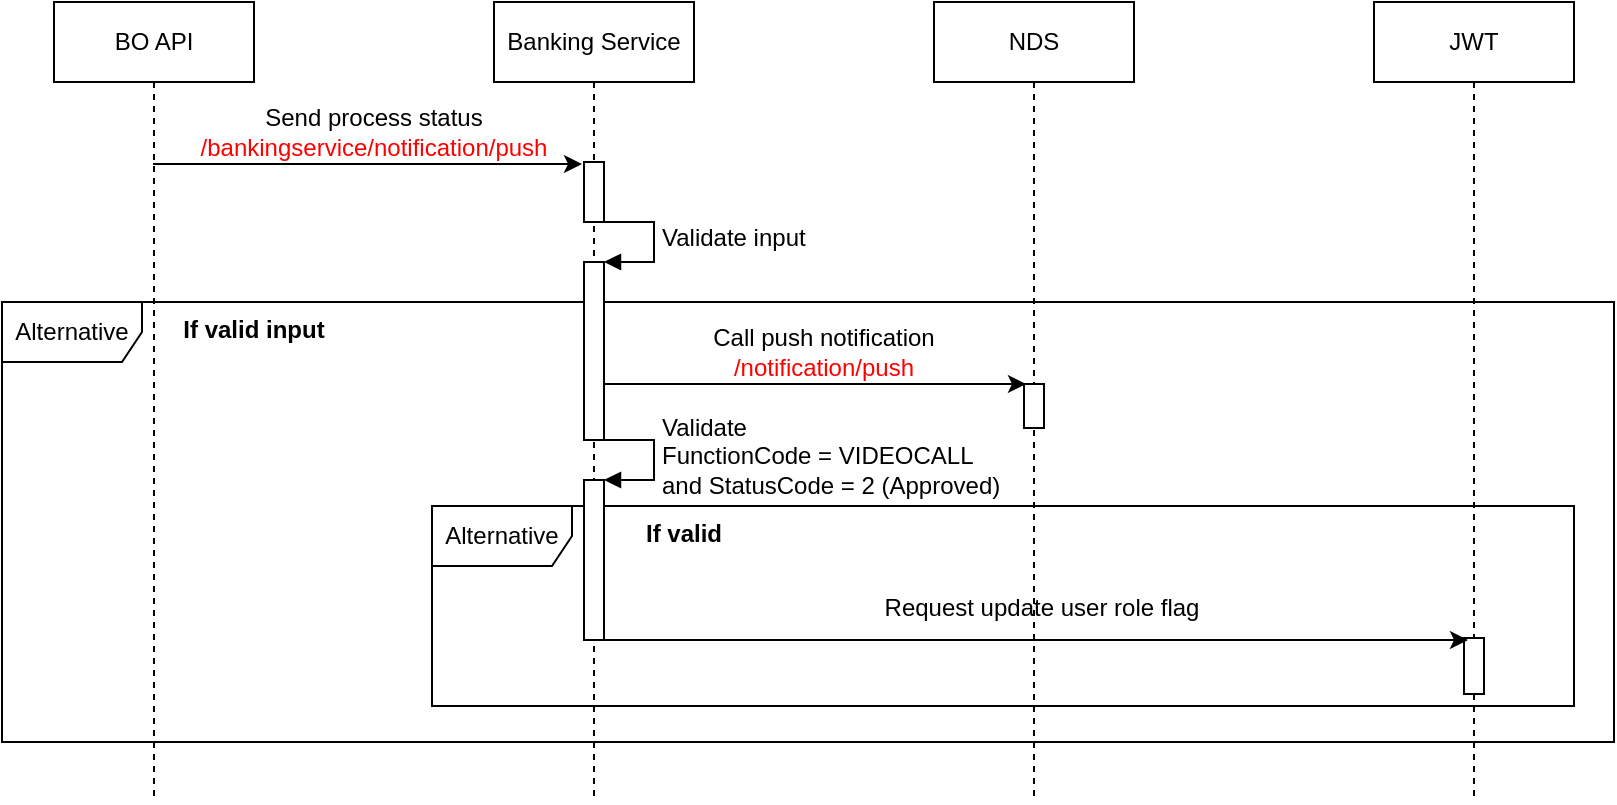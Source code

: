 <mxfile>
    <diagram id="uI5NPvJtjTxNpGihSweA" name="MBA - Push Notification">
        <mxGraphModel dx="978" dy="927" grid="1" gridSize="10" guides="1" tooltips="1" connect="1" arrows="1" fold="1" page="1" pageScale="1" pageWidth="850" pageHeight="1100" math="0" shadow="0">
            <root>
                <mxCell id="0"/>
                <mxCell id="1" parent="0"/>
                <mxCell id="P09VOBW6P0nTFMSswUGx-1" value="BO API" style="shape=umlLifeline;perimeter=lifelinePerimeter;whiteSpace=wrap;html=1;container=1;collapsible=0;recursiveResize=0;outlineConnect=0;" vertex="1" parent="1">
                    <mxGeometry x="40" y="120" width="100" height="400" as="geometry"/>
                </mxCell>
                <mxCell id="P09VOBW6P0nTFMSswUGx-2" value="Banking Service" style="shape=umlLifeline;perimeter=lifelinePerimeter;whiteSpace=wrap;html=1;container=1;collapsible=0;recursiveResize=0;outlineConnect=0;" vertex="1" parent="1">
                    <mxGeometry x="260" y="120" width="100" height="400" as="geometry"/>
                </mxCell>
                <mxCell id="P09VOBW6P0nTFMSswUGx-3" value="NDS" style="shape=umlLifeline;perimeter=lifelinePerimeter;whiteSpace=wrap;html=1;container=1;collapsible=0;recursiveResize=0;outlineConnect=0;" vertex="1" parent="1">
                    <mxGeometry x="480" y="120" width="100" height="400" as="geometry"/>
                </mxCell>
                <mxCell id="P09VOBW6P0nTFMSswUGx-4" value="JWT" style="shape=umlLifeline;perimeter=lifelinePerimeter;whiteSpace=wrap;html=1;container=1;collapsible=0;recursiveResize=0;outlineConnect=0;" vertex="1" parent="1">
                    <mxGeometry x="700" y="120" width="100" height="400" as="geometry"/>
                </mxCell>
                <mxCell id="0kBHqkP7XelM90-Eh-Vx-1" value="&lt;span style=&quot;color: rgb(0 , 0 , 0)&quot;&gt;Alternative&lt;/span&gt;" style="shape=umlFrame;whiteSpace=wrap;html=1;fontColor=#FF0000;width=70;height=30;" vertex="1" parent="1">
                    <mxGeometry x="14" y="270" width="806" height="220" as="geometry"/>
                </mxCell>
                <mxCell id="Ma_B6xsUKUhHRax3iyhG-1" value="&lt;span style=&quot;color: rgb(0 , 0 , 0)&quot;&gt;Alternative&lt;/span&gt;" style="shape=umlFrame;whiteSpace=wrap;html=1;fontColor=#FF0000;width=70;height=30;" vertex="1" parent="1">
                    <mxGeometry x="229" y="372" width="571" height="100" as="geometry"/>
                </mxCell>
                <mxCell id="nX9g4hbbc7wx1OCX0wos-1" value="" style="html=1;points=[];perimeter=orthogonalPerimeter;" vertex="1" parent="1">
                    <mxGeometry x="305" y="200" width="10" height="30" as="geometry"/>
                </mxCell>
                <mxCell id="nX9g4hbbc7wx1OCX0wos-2" value="" style="html=1;points=[];perimeter=orthogonalPerimeter;fontColor=#FF0000;" vertex="1" parent="1">
                    <mxGeometry x="305" y="250" width="10" height="89" as="geometry"/>
                </mxCell>
                <mxCell id="nX9g4hbbc7wx1OCX0wos-3" value="&lt;font style=&quot;font-size: 12px&quot; color=&quot;#000000&quot;&gt;Validate input&lt;/font&gt;" style="edgeStyle=orthogonalEdgeStyle;html=1;align=left;spacingLeft=2;endArrow=block;rounded=0;entryX=1;entryY=0;fontColor=#FF0000;" edge="1" parent="1" target="nX9g4hbbc7wx1OCX0wos-2">
                    <mxGeometry relative="1" as="geometry">
                        <mxPoint x="310" y="230" as="sourcePoint"/>
                        <Array as="points">
                            <mxPoint x="340" y="230"/>
                        </Array>
                    </mxGeometry>
                </mxCell>
                <mxCell id="nX9g4hbbc7wx1OCX0wos-4" value="" style="html=1;points=[];perimeter=orthogonalPerimeter;fontColor=#FF0000;" vertex="1" parent="1">
                    <mxGeometry x="305" y="359" width="10" height="80" as="geometry"/>
                </mxCell>
                <mxCell id="nX9g4hbbc7wx1OCX0wos-5" value="&lt;font style=&quot;font-size: 12px&quot; color=&quot;#000000&quot;&gt;Validate &lt;br&gt;FunctionCode = VIDEOCALL&lt;br&gt;and StatusCode = 2 (Approved)&lt;/font&gt;" style="edgeStyle=orthogonalEdgeStyle;html=1;align=left;spacingLeft=2;endArrow=block;rounded=0;entryX=1;entryY=0;fontColor=#FF0000;" edge="1" parent="1" target="nX9g4hbbc7wx1OCX0wos-4">
                    <mxGeometry relative="1" as="geometry">
                        <mxPoint x="310" y="339" as="sourcePoint"/>
                        <Array as="points">
                            <mxPoint x="340" y="339"/>
                        </Array>
                    </mxGeometry>
                </mxCell>
                <mxCell id="nX9g4hbbc7wx1OCX0wos-6" value="" style="html=1;points=[];perimeter=orthogonalPerimeter;" vertex="1" parent="1">
                    <mxGeometry x="525" y="311" width="10" height="22" as="geometry"/>
                </mxCell>
                <mxCell id="nX9g4hbbc7wx1OCX0wos-7" value="" style="html=1;points=[];perimeter=orthogonalPerimeter;" vertex="1" parent="1">
                    <mxGeometry x="745" y="438" width="10" height="28" as="geometry"/>
                </mxCell>
                <mxCell id="nX9g4hbbc7wx1OCX0wos-8" value="Send process status&lt;br&gt;&lt;font color=&quot;#ff0000&quot;&gt;/bankingservice/notification/push&lt;/font&gt;" style="text;html=1;strokeColor=none;fillColor=none;align=center;verticalAlign=middle;whiteSpace=wrap;rounded=0;" vertex="1" parent="1">
                    <mxGeometry x="110" y="170" width="180" height="30" as="geometry"/>
                </mxCell>
                <mxCell id="nX9g4hbbc7wx1OCX0wos-9" style="edgeStyle=none;html=1;entryX=-0.1;entryY=0.06;entryDx=0;entryDy=0;entryPerimeter=0;" edge="1" parent="1">
                    <mxGeometry relative="1" as="geometry">
                        <mxPoint x="89.5" y="201" as="sourcePoint"/>
                        <mxPoint x="304" y="201" as="targetPoint"/>
                    </mxGeometry>
                </mxCell>
                <mxCell id="nX9g4hbbc7wx1OCX0wos-10" value="If valid input" style="text;align=center;fontStyle=1;verticalAlign=middle;spacingLeft=3;spacingRight=3;strokeColor=none;rotatable=0;points=[[0,0.5],[1,0.5]];portConstraint=eastwest;dashed=1;fontSize=12;" vertex="1" parent="1">
                    <mxGeometry x="100" y="270" width="80" height="26" as="geometry"/>
                </mxCell>
                <mxCell id="nX9g4hbbc7wx1OCX0wos-11" style="edgeStyle=none;rounded=0;html=1;entryX=0.1;entryY=0.4;entryDx=0;entryDy=0;entryPerimeter=0;fontColor=#FF0000;" edge="1" parent="1">
                    <mxGeometry relative="1" as="geometry">
                        <mxPoint x="315" y="311" as="sourcePoint"/>
                        <mxPoint x="526" y="311" as="targetPoint"/>
                    </mxGeometry>
                </mxCell>
                <mxCell id="nX9g4hbbc7wx1OCX0wos-12" style="edgeStyle=none;rounded=0;html=1;entryX=0.2;entryY=0;entryDx=0;entryDy=0;entryPerimeter=0;fontColor=#FF0000;" edge="1" parent="1">
                    <mxGeometry relative="1" as="geometry">
                        <mxPoint x="315" y="439" as="sourcePoint"/>
                        <mxPoint x="747" y="439" as="targetPoint"/>
                    </mxGeometry>
                </mxCell>
                <mxCell id="nX9g4hbbc7wx1OCX0wos-13" value="Call push notification&lt;br&gt;&lt;font color=&quot;#ff0000&quot;&gt;/notification/push&lt;/font&gt;" style="text;html=1;strokeColor=none;fillColor=none;align=center;verticalAlign=middle;whiteSpace=wrap;rounded=0;" vertex="1" parent="1">
                    <mxGeometry x="335" y="280" width="180" height="30" as="geometry"/>
                </mxCell>
                <mxCell id="nX9g4hbbc7wx1OCX0wos-14" value="Request update user role flag" style="text;html=1;strokeColor=none;fillColor=none;align=center;verticalAlign=middle;whiteSpace=wrap;rounded=0;" vertex="1" parent="1">
                    <mxGeometry x="444" y="408" width="180" height="30" as="geometry"/>
                </mxCell>
                <mxCell id="nX9g4hbbc7wx1OCX0wos-15" value="If valid" style="text;align=center;fontStyle=1;verticalAlign=middle;spacingLeft=3;spacingRight=3;strokeColor=none;rotatable=0;points=[[0,0.5],[1,0.5]];portConstraint=eastwest;dashed=1;fontSize=12;" vertex="1" parent="1">
                    <mxGeometry x="315" y="372" width="80" height="26" as="geometry"/>
                </mxCell>
            </root>
        </mxGraphModel>
    </diagram>
    <diagram id="XuHTRAJAtUea-ol802xK" name="NDS - Push Notification">
        <mxGraphModel dx="931" dy="883" grid="1" gridSize="10" guides="1" tooltips="1" connect="1" arrows="1" fold="1" page="1" pageScale="1" pageWidth="850" pageHeight="1100" math="0" shadow="0">
            <root>
                <mxCell id="IS6I9F4tk-9UiSH83MHr-0"/>
                <mxCell id="IS6I9F4tk-9UiSH83MHr-1" parent="IS6I9F4tk-9UiSH83MHr-0"/>
                <mxCell id="jhGl8ap32Sp0nhXzZMd0-0" value="Banking Service" style="shape=umlLifeline;perimeter=lifelinePerimeter;whiteSpace=wrap;html=1;container=1;collapsible=0;recursiveResize=0;outlineConnect=0;" vertex="1" parent="IS6I9F4tk-9UiSH83MHr-1">
                    <mxGeometry x="40" y="120" width="100" height="400" as="geometry"/>
                </mxCell>
                <mxCell id="jhGl8ap32Sp0nhXzZMd0-1" value="&lt;span&gt;NDS&lt;/span&gt;" style="shape=umlLifeline;perimeter=lifelinePerimeter;whiteSpace=wrap;html=1;container=1;collapsible=0;recursiveResize=0;outlineConnect=0;" vertex="1" parent="IS6I9F4tk-9UiSH83MHr-1">
                    <mxGeometry x="240" y="120" width="100" height="400" as="geometry"/>
                </mxCell>
                <mxCell id="nafSvzyf4d652MBf6Omr-15" value="" style="html=1;points=[];perimeter=orthogonalPerimeter;fontSize=12;fontColor=#FF0000;" vertex="1" parent="jhGl8ap32Sp0nhXzZMd0-1">
                    <mxGeometry x="45" y="79" width="10" height="22" as="geometry"/>
                </mxCell>
                <mxCell id="jhGl8ap32Sp0nhXzZMd0-3" value="PNS" style="shape=umlLifeline;perimeter=lifelinePerimeter;whiteSpace=wrap;html=1;container=1;collapsible=0;recursiveResize=0;outlineConnect=0;" vertex="1" parent="IS6I9F4tk-9UiSH83MHr-1">
                    <mxGeometry x="640" y="120" width="100" height="400" as="geometry"/>
                </mxCell>
                <mxCell id="nafSvzyf4d652MBf6Omr-21" value="" style="html=1;points=[];perimeter=orthogonalPerimeter;fontSize=12;fontColor=#000000;" vertex="1" parent="jhGl8ap32Sp0nhXzZMd0-3">
                    <mxGeometry x="45" y="289" width="10" height="28" as="geometry"/>
                </mxCell>
                <mxCell id="nafSvzyf4d652MBf6Omr-22" value="" style="html=1;points=[];perimeter=orthogonalPerimeter;fontSize=12;fontColor=#000000;" vertex="1" parent="jhGl8ap32Sp0nhXzZMd0-3">
                    <mxGeometry x="45" y="337" width="10" height="22" as="geometry"/>
                </mxCell>
                <mxCell id="nafSvzyf4d652MBf6Omr-23" value="Collect&lt;br&gt;notification&lt;br&gt;and send" style="edgeStyle=orthogonalEdgeStyle;html=1;align=left;spacingLeft=2;endArrow=block;rounded=0;entryX=1;entryY=0;fontSize=12;fontColor=#000000;" edge="1" parent="jhGl8ap32Sp0nhXzZMd0-3" target="nafSvzyf4d652MBf6Omr-22">
                    <mxGeometry relative="1" as="geometry">
                        <mxPoint x="50" y="317" as="sourcePoint"/>
                        <Array as="points">
                            <mxPoint x="80" y="317"/>
                        </Array>
                    </mxGeometry>
                </mxCell>
                <mxCell id="nafSvzyf4d652MBf6Omr-16" value="" style="html=1;points=[];perimeter=orthogonalPerimeter;fontSize=12;fontColor=#FF0000;" vertex="1" parent="IS6I9F4tk-9UiSH83MHr-1">
                    <mxGeometry x="285" y="242" width="10" height="60" as="geometry"/>
                </mxCell>
                <mxCell id="nafSvzyf4d652MBf6Omr-17" value="Push to nds-specific-notification &lt;br&gt;queue then collect and save&lt;br&gt;notification into database" style="edgeStyle=orthogonalEdgeStyle;html=1;align=left;spacingLeft=2;endArrow=block;rounded=0;entryX=1;entryY=0;fontSize=12;fontColor=#000000;" edge="1" parent="IS6I9F4tk-9UiSH83MHr-1">
                    <mxGeometry relative="1" as="geometry">
                        <mxPoint x="290" y="221" as="sourcePoint"/>
                        <Array as="points">
                            <mxPoint x="325" y="221"/>
                            <mxPoint x="325" y="241"/>
                        </Array>
                        <mxPoint x="295" y="241" as="targetPoint"/>
                    </mxGeometry>
                </mxCell>
                <mxCell id="nafSvzyf4d652MBf6Omr-24" style="edgeStyle=none;rounded=0;html=1;entryX=-0.338;entryY=0.037;entryDx=0;entryDy=0;entryPerimeter=0;fontColor=#FF0000;" edge="1" parent="IS6I9F4tk-9UiSH83MHr-1">
                    <mxGeometry relative="1" as="geometry">
                        <mxPoint x="89.548" y="199.814" as="sourcePoint"/>
                        <mxPoint x="284.62" y="199.814" as="targetPoint"/>
                    </mxGeometry>
                </mxCell>
                <mxCell id="nafSvzyf4d652MBf6Omr-25" value="Call push notification&lt;br&gt;&lt;font color=&quot;#ff0000&quot;&gt;/notification/push&lt;/font&gt;" style="text;html=1;strokeColor=none;fillColor=none;align=center;verticalAlign=middle;whiteSpace=wrap;rounded=0;" vertex="1" parent="IS6I9F4tk-9UiSH83MHr-1">
                    <mxGeometry x="100" y="169" width="180" height="30" as="geometry"/>
                </mxCell>
                <mxCell id="nafSvzyf4d652MBf6Omr-26" value="&lt;font color=&quot;#000000&quot;&gt;Push notification ID to &lt;br&gt;scheduled-notification queue&lt;/font&gt;" style="text;html=1;strokeColor=none;fillColor=none;align=center;verticalAlign=middle;whiteSpace=wrap;rounded=0;fontSize=12;fontColor=#FF0000;" vertex="1" parent="IS6I9F4tk-9UiSH83MHr-1">
                    <mxGeometry x="301" y="270" width="177" height="30" as="geometry"/>
                </mxCell>
                <mxCell id="nafSvzyf4d652MBf6Omr-27" style="edgeStyle=none;rounded=0;html=1;entryX=0.019;entryY=-0.006;entryDx=0;entryDy=0;entryPerimeter=0;fontSize=12;fontColor=#FF0000;" edge="1" parent="IS6I9F4tk-9UiSH83MHr-1" source="nafSvzyf4d652MBf6Omr-16">
                    <mxGeometry relative="1" as="geometry">
                        <mxPoint x="485.19" y="301.868" as="targetPoint"/>
                    </mxGeometry>
                </mxCell>
                <mxCell id="nafSvzyf4d652MBf6Omr-29" value="&lt;font color=&quot;#000000&quot;&gt;Push notification info to &lt;br&gt;send-notification queue&lt;/font&gt;" style="text;html=1;strokeColor=none;fillColor=none;align=center;verticalAlign=middle;whiteSpace=wrap;rounded=0;fontSize=12;fontColor=#FF0000;" vertex="1" parent="IS6I9F4tk-9UiSH83MHr-1">
                    <mxGeometry x="517" y="376" width="150" height="30" as="geometry"/>
                </mxCell>
                <mxCell id="nafSvzyf4d652MBf6Omr-30" value="Notification Engine" style="shape=umlLifeline;perimeter=lifelinePerimeter;whiteSpace=wrap;html=1;container=1;collapsible=0;recursiveResize=0;outlineConnect=0;" vertex="1" parent="IS6I9F4tk-9UiSH83MHr-1">
                    <mxGeometry x="440" y="120" width="100" height="400" as="geometry"/>
                </mxCell>
                <mxCell id="nafSvzyf4d652MBf6Omr-31" value="" style="html=1;points=[];perimeter=orthogonalPerimeter;fontSize=12;fontColor=#FF0000;" vertex="1" parent="IS6I9F4tk-9UiSH83MHr-1">
                    <mxGeometry x="485" y="302" width="10" height="22" as="geometry"/>
                </mxCell>
                <mxCell id="nafSvzyf4d652MBf6Omr-32" value="" style="html=1;points=[];perimeter=orthogonalPerimeter;fontSize=12;fontColor=#000000;" vertex="1" parent="IS6I9F4tk-9UiSH83MHr-1">
                    <mxGeometry x="485" y="344" width="10" height="66" as="geometry"/>
                </mxCell>
                <mxCell id="nafSvzyf4d652MBf6Omr-33" value="Collect notification ID and get &lt;br&gt;more info to send notification" style="edgeStyle=orthogonalEdgeStyle;html=1;align=left;spacingLeft=2;endArrow=block;rounded=0;entryX=1;entryY=0;fontSize=12;fontColor=#000000;" edge="1" parent="IS6I9F4tk-9UiSH83MHr-1" target="nafSvzyf4d652MBf6Omr-32">
                    <mxGeometry relative="1" as="geometry">
                        <mxPoint x="490" y="324" as="sourcePoint"/>
                        <Array as="points">
                            <mxPoint x="520" y="324"/>
                        </Array>
                    </mxGeometry>
                </mxCell>
                <mxCell id="nafSvzyf4d652MBf6Omr-34" style="edgeStyle=none;rounded=0;html=1;entryX=-0.076;entryY=-0.009;entryDx=0;entryDy=0;entryPerimeter=0;fontSize=12;fontColor=#000000;exitX=0.995;exitY=0.99;exitDx=0;exitDy=0;exitPerimeter=0;" edge="1" parent="IS6I9F4tk-9UiSH83MHr-1">
                    <mxGeometry relative="1" as="geometry">
                        <mxPoint x="494.95" y="409.34" as="sourcePoint"/>
                        <mxPoint x="684.24" y="408.748" as="targetPoint"/>
                    </mxGeometry>
                </mxCell>
            </root>
        </mxGraphModel>
    </diagram>
</mxfile>